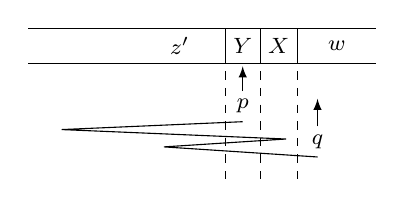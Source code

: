 \begin{tikzpicture}[tapeseg/.style={minimum height=1.5em,minimum width=1.5em,outer sep=0pt,node distance=0pt},cell/.style={rectangle,draw,tapeseg}]
	\footnotesize
	\node[cell] (Y) {$Y$};
	\draw (Y.north west) -- ++(-2.5cm,0) (Y.south west) -- ++ (-2.5cm,0);
	\node[tapeseg,node distance=10pt] (z) [left=of Y]{$z'$};
	\node[cell] (X) [right=of Y]{$X$};
	\node[tapeseg,node distance=8pt] (w) [right=of X]{$w$};
	\draw (X.north east) -- ++(1cm,0) (X.south east) -- ++ (1cm,0);
	\node (p) [below=.35 cm of Y] {$p$};
	\node[tapeseg,node distance=1pt] (qalign) [right=of X] {};
	\node[tapeseg] (qalign2) [below=of qalign] {};
	\node (q) [below=.35 of qalign2] {$q$};
	\draw[-latex,shorten >=1pt] (p) -- (Y);
	\draw(p.south) -- ++(-2.3cm,-.10cm)
		-- ++(2.85cm,-.12cm) -- ++(-1.55cm,-.10cm)
		-- (q.south);
	\draw[-latex] (q) -- (qalign2);
	\draw[dashed,shorten <=.1cm]
		(Y.south west) -- ++(0cm,-1.5cm);
	\draw[dashed,shorten <=.1cm]
		(Y.south east) -- ++(0cm,-1.5cm);
	\draw[dashed,shorten <=.1cm]
		(X.south east) -- ++(0cm,-1.5cm);
\end{tikzpicture}
